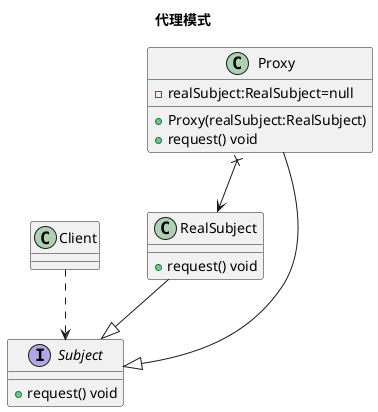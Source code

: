 @startuml proxy
title 代理模式

together {
    class Client{}
    interface Subject {
        +request() void
    }
}
together {
    class RealSubject {
        +request() void
    }
    class Proxy {
        -realSubject:RealSubject=null
        +Proxy(realSubject:RealSubject)
        +request() void
    }
}
Client ..> Subject
RealSubject --|> Subject
Proxy --|> Subject
Proxy x--> RealSubject
@enduml